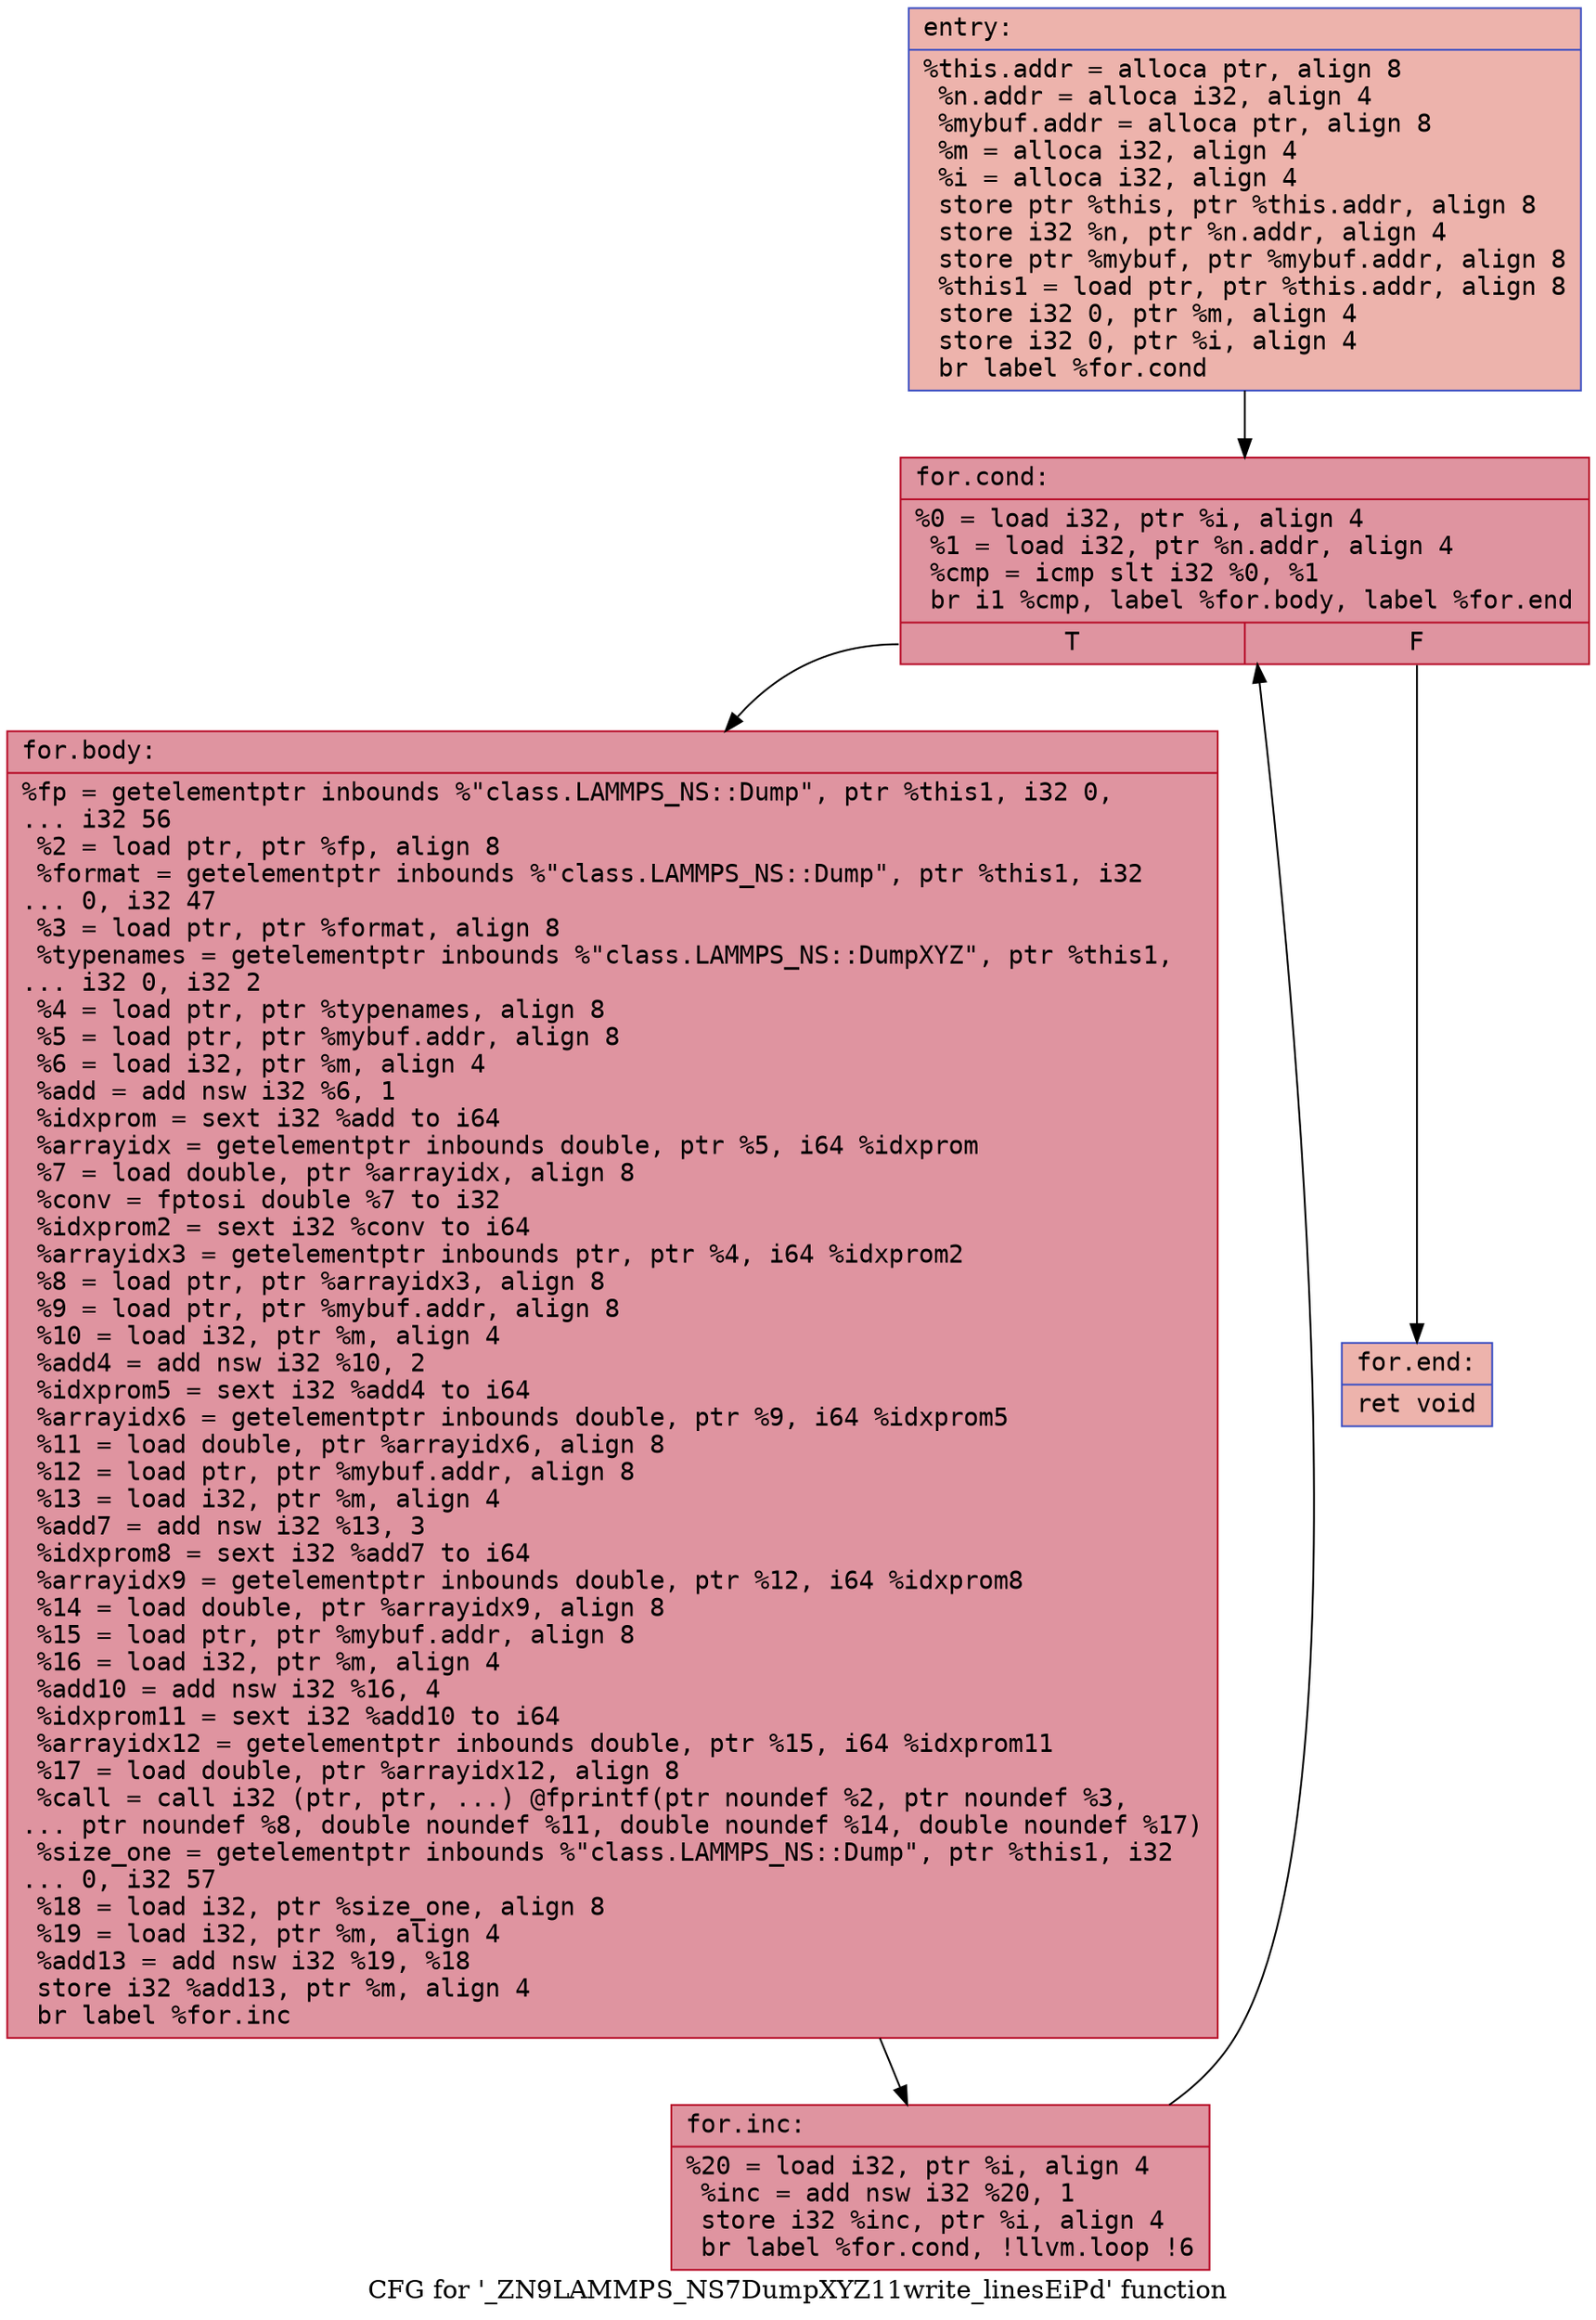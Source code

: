 digraph "CFG for '_ZN9LAMMPS_NS7DumpXYZ11write_linesEiPd' function" {
	label="CFG for '_ZN9LAMMPS_NS7DumpXYZ11write_linesEiPd' function";

	Node0x562b3e1f0150 [shape=record,color="#3d50c3ff", style=filled, fillcolor="#d6524470" fontname="Courier",label="{entry:\l|  %this.addr = alloca ptr, align 8\l  %n.addr = alloca i32, align 4\l  %mybuf.addr = alloca ptr, align 8\l  %m = alloca i32, align 4\l  %i = alloca i32, align 4\l  store ptr %this, ptr %this.addr, align 8\l  store i32 %n, ptr %n.addr, align 4\l  store ptr %mybuf, ptr %mybuf.addr, align 8\l  %this1 = load ptr, ptr %this.addr, align 8\l  store i32 0, ptr %m, align 4\l  store i32 0, ptr %i, align 4\l  br label %for.cond\l}"];
	Node0x562b3e1f0150 -> Node0x562b3e1f07c0[tooltip="entry -> for.cond\nProbability 100.00%" ];
	Node0x562b3e1f07c0 [shape=record,color="#b70d28ff", style=filled, fillcolor="#b70d2870" fontname="Courier",label="{for.cond:\l|  %0 = load i32, ptr %i, align 4\l  %1 = load i32, ptr %n.addr, align 4\l  %cmp = icmp slt i32 %0, %1\l  br i1 %cmp, label %for.body, label %for.end\l|{<s0>T|<s1>F}}"];
	Node0x562b3e1f07c0:s0 -> Node0x562b3e1f0a60[tooltip="for.cond -> for.body\nProbability 96.88%" ];
	Node0x562b3e1f07c0:s1 -> Node0x562b3e1f0c80[tooltip="for.cond -> for.end\nProbability 3.12%" ];
	Node0x562b3e1f0a60 [shape=record,color="#b70d28ff", style=filled, fillcolor="#b70d2870" fontname="Courier",label="{for.body:\l|  %fp = getelementptr inbounds %\"class.LAMMPS_NS::Dump\", ptr %this1, i32 0,\l... i32 56\l  %2 = load ptr, ptr %fp, align 8\l  %format = getelementptr inbounds %\"class.LAMMPS_NS::Dump\", ptr %this1, i32\l... 0, i32 47\l  %3 = load ptr, ptr %format, align 8\l  %typenames = getelementptr inbounds %\"class.LAMMPS_NS::DumpXYZ\", ptr %this1,\l... i32 0, i32 2\l  %4 = load ptr, ptr %typenames, align 8\l  %5 = load ptr, ptr %mybuf.addr, align 8\l  %6 = load i32, ptr %m, align 4\l  %add = add nsw i32 %6, 1\l  %idxprom = sext i32 %add to i64\l  %arrayidx = getelementptr inbounds double, ptr %5, i64 %idxprom\l  %7 = load double, ptr %arrayidx, align 8\l  %conv = fptosi double %7 to i32\l  %idxprom2 = sext i32 %conv to i64\l  %arrayidx3 = getelementptr inbounds ptr, ptr %4, i64 %idxprom2\l  %8 = load ptr, ptr %arrayidx3, align 8\l  %9 = load ptr, ptr %mybuf.addr, align 8\l  %10 = load i32, ptr %m, align 4\l  %add4 = add nsw i32 %10, 2\l  %idxprom5 = sext i32 %add4 to i64\l  %arrayidx6 = getelementptr inbounds double, ptr %9, i64 %idxprom5\l  %11 = load double, ptr %arrayidx6, align 8\l  %12 = load ptr, ptr %mybuf.addr, align 8\l  %13 = load i32, ptr %m, align 4\l  %add7 = add nsw i32 %13, 3\l  %idxprom8 = sext i32 %add7 to i64\l  %arrayidx9 = getelementptr inbounds double, ptr %12, i64 %idxprom8\l  %14 = load double, ptr %arrayidx9, align 8\l  %15 = load ptr, ptr %mybuf.addr, align 8\l  %16 = load i32, ptr %m, align 4\l  %add10 = add nsw i32 %16, 4\l  %idxprom11 = sext i32 %add10 to i64\l  %arrayidx12 = getelementptr inbounds double, ptr %15, i64 %idxprom11\l  %17 = load double, ptr %arrayidx12, align 8\l  %call = call i32 (ptr, ptr, ...) @fprintf(ptr noundef %2, ptr noundef %3,\l... ptr noundef %8, double noundef %11, double noundef %14, double noundef %17)\l  %size_one = getelementptr inbounds %\"class.LAMMPS_NS::Dump\", ptr %this1, i32\l... 0, i32 57\l  %18 = load i32, ptr %size_one, align 8\l  %19 = load i32, ptr %m, align 4\l  %add13 = add nsw i32 %19, %18\l  store i32 %add13, ptr %m, align 4\l  br label %for.inc\l}"];
	Node0x562b3e1f0a60 -> Node0x562b3e1f29e0[tooltip="for.body -> for.inc\nProbability 100.00%" ];
	Node0x562b3e1f29e0 [shape=record,color="#b70d28ff", style=filled, fillcolor="#b70d2870" fontname="Courier",label="{for.inc:\l|  %20 = load i32, ptr %i, align 4\l  %inc = add nsw i32 %20, 1\l  store i32 %inc, ptr %i, align 4\l  br label %for.cond, !llvm.loop !6\l}"];
	Node0x562b3e1f29e0 -> Node0x562b3e1f07c0[tooltip="for.inc -> for.cond\nProbability 100.00%" ];
	Node0x562b3e1f0c80 [shape=record,color="#3d50c3ff", style=filled, fillcolor="#d6524470" fontname="Courier",label="{for.end:\l|  ret void\l}"];
}
